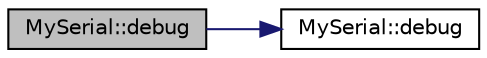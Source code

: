 digraph "MySerial::debug"
{
  edge [fontname="Helvetica",fontsize="10",labelfontname="Helvetica",labelfontsize="10"];
  node [fontname="Helvetica",fontsize="10",shape=record];
  rankdir="LR";
  Node22 [label="MySerial::debug",height=0.2,width=0.4,color="black", fillcolor="grey75", style="filled", fontcolor="black"];
  Node22 -> Node23 [color="midnightblue",fontsize="10",style="solid",fontname="Helvetica"];
  Node23 [label="MySerial::debug",height=0.2,width=0.4,color="black", fillcolor="white", style="filled",URL="$class_my_serial.html#af38ce094a38d6c8e2fc647932c1a2c5c"];
}
